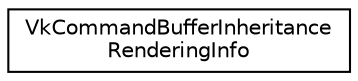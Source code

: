 digraph "Graphical Class Hierarchy"
{
 // LATEX_PDF_SIZE
  edge [fontname="Helvetica",fontsize="10",labelfontname="Helvetica",labelfontsize="10"];
  node [fontname="Helvetica",fontsize="10",shape=record];
  rankdir="LR";
  Node0 [label="VkCommandBufferInheritance\lRenderingInfo",height=0.2,width=0.4,color="black", fillcolor="white", style="filled",URL="$structVkCommandBufferInheritanceRenderingInfo.html",tooltip=" "];
}

